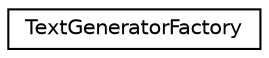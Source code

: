 digraph "类继承关系图"
{
 // INTERACTIVE_SVG=YES
 // LATEX_PDF_SIZE
  edge [fontname="Helvetica",fontsize="10",labelfontname="Helvetica",labelfontsize="10"];
  node [fontname="Helvetica",fontsize="10",shape=record];
  rankdir="LR";
  Node0 [label="TextGeneratorFactory",height=0.2,width=0.4,color="black", fillcolor="white", style="filled",URL="$de/d14/class_text_generator_factory.html",tooltip=" "];
}
